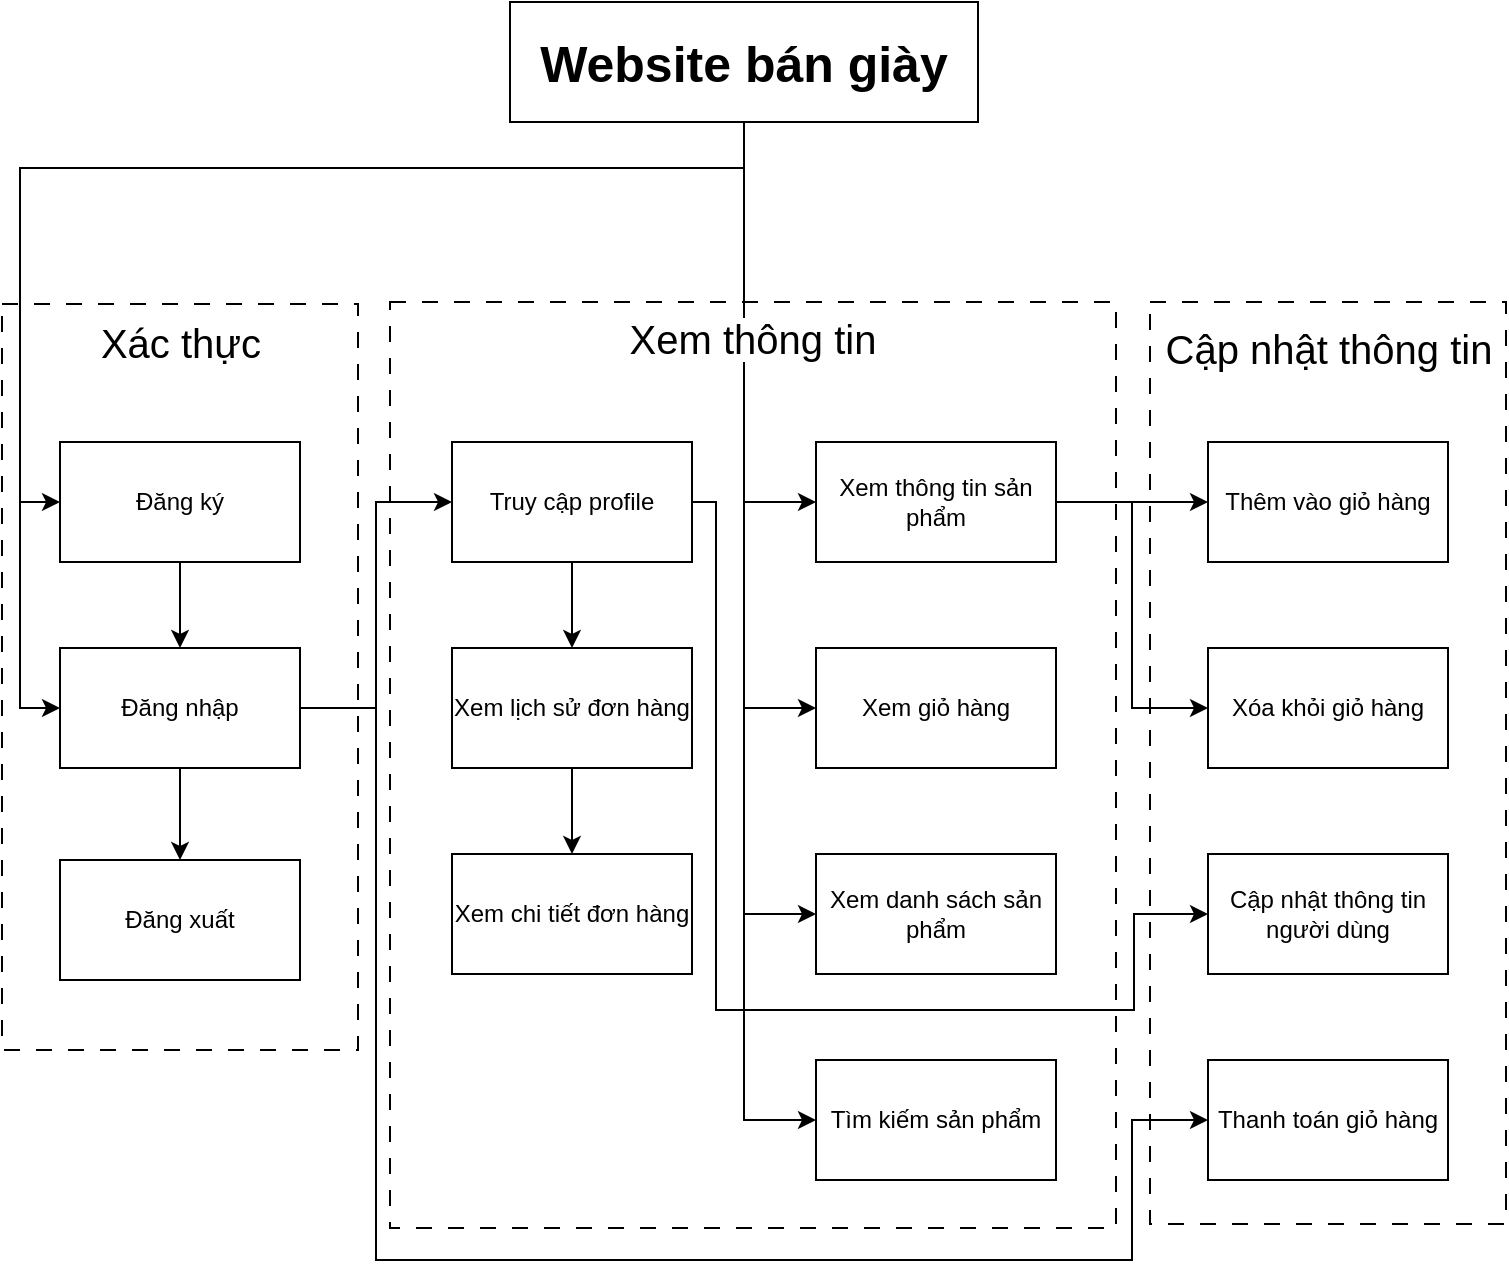 <mxfile version="25.0.3" pages="2">
  <diagram name="Page-1" id="ATqdmzWeELwhIMq4261D">
    <mxGraphModel dx="1408" dy="644" grid="0" gridSize="10" guides="1" tooltips="1" connect="1" arrows="1" fold="1" page="0" pageScale="1" pageWidth="850" pageHeight="1100" math="0" shadow="0">
      <root>
        <mxCell id="0" />
        <mxCell id="1" parent="0" />
        <mxCell id="9FZc6gnEWJcnSI5CrjKz-33" value="" style="rounded=0;whiteSpace=wrap;html=1;dashed=1;dashPattern=8 8;" parent="1" vertex="1">
          <mxGeometry x="554" y="151" width="178" height="461" as="geometry" />
        </mxCell>
        <mxCell id="9FZc6gnEWJcnSI5CrjKz-22" value="" style="rounded=0;whiteSpace=wrap;html=1;dashed=1;dashPattern=8 8;" parent="1" vertex="1">
          <mxGeometry x="174" y="151" width="363" height="463" as="geometry" />
        </mxCell>
        <mxCell id="9FZc6gnEWJcnSI5CrjKz-14" value="X" style="rounded=0;whiteSpace=wrap;html=1;dashed=1;dashPattern=8 8;" parent="1" vertex="1">
          <mxGeometry x="-20" y="152" width="178" height="373" as="geometry" />
        </mxCell>
        <mxCell id="9FZc6gnEWJcnSI5CrjKz-24" style="edgeStyle=orthogonalEdgeStyle;rounded=0;orthogonalLoop=1;jettySize=auto;html=1;entryX=0;entryY=0.5;entryDx=0;entryDy=0;" parent="1" source="9FZc6gnEWJcnSI5CrjKz-1" target="9FZc6gnEWJcnSI5CrjKz-4" edge="1">
          <mxGeometry relative="1" as="geometry">
            <mxPoint x="351" y="107" as="targetPoint" />
          </mxGeometry>
        </mxCell>
        <mxCell id="9FZc6gnEWJcnSI5CrjKz-42" style="edgeStyle=orthogonalEdgeStyle;rounded=0;orthogonalLoop=1;jettySize=auto;html=1;entryX=0;entryY=0.5;entryDx=0;entryDy=0;" parent="1" source="9FZc6gnEWJcnSI5CrjKz-1" target="9FZc6gnEWJcnSI5CrjKz-3" edge="1">
          <mxGeometry relative="1" as="geometry">
            <Array as="points">
              <mxPoint x="351" y="84" />
              <mxPoint x="-11" y="84" />
              <mxPoint x="-11" y="251" />
            </Array>
          </mxGeometry>
        </mxCell>
        <mxCell id="9FZc6gnEWJcnSI5CrjKz-43" style="edgeStyle=orthogonalEdgeStyle;rounded=0;orthogonalLoop=1;jettySize=auto;html=1;entryX=0;entryY=0.5;entryDx=0;entryDy=0;" parent="1" source="9FZc6gnEWJcnSI5CrjKz-1" target="9FZc6gnEWJcnSI5CrjKz-2" edge="1">
          <mxGeometry relative="1" as="geometry">
            <Array as="points">
              <mxPoint x="351" y="84" />
              <mxPoint x="-11" y="84" />
              <mxPoint x="-11" y="354" />
            </Array>
          </mxGeometry>
        </mxCell>
        <mxCell id="9FZc6gnEWJcnSI5CrjKz-49" style="edgeStyle=orthogonalEdgeStyle;rounded=0;orthogonalLoop=1;jettySize=auto;html=1;entryX=0;entryY=0.5;entryDx=0;entryDy=0;" parent="1" source="9FZc6gnEWJcnSI5CrjKz-1" target="9FZc6gnEWJcnSI5CrjKz-13" edge="1">
          <mxGeometry relative="1" as="geometry" />
        </mxCell>
        <mxCell id="9FZc6gnEWJcnSI5CrjKz-50" style="edgeStyle=orthogonalEdgeStyle;rounded=0;orthogonalLoop=1;jettySize=auto;html=1;entryX=0;entryY=0.5;entryDx=0;entryDy=0;" parent="1" source="9FZc6gnEWJcnSI5CrjKz-1" target="9FZc6gnEWJcnSI5CrjKz-9" edge="1">
          <mxGeometry relative="1" as="geometry" />
        </mxCell>
        <mxCell id="sKnS4gZEleVt3I0Dx-7h-2" style="edgeStyle=orthogonalEdgeStyle;rounded=0;orthogonalLoop=1;jettySize=auto;html=1;entryX=0;entryY=0.5;entryDx=0;entryDy=0;" edge="1" parent="1" source="9FZc6gnEWJcnSI5CrjKz-1" target="sKnS4gZEleVt3I0Dx-7h-1">
          <mxGeometry relative="1" as="geometry" />
        </mxCell>
        <mxCell id="9FZc6gnEWJcnSI5CrjKz-1" value="&lt;b&gt;&lt;font style=&quot;font-size: 25px;&quot;&gt;Website bán giày&lt;/font&gt;&lt;/b&gt;" style="rounded=0;whiteSpace=wrap;html=1;" parent="1" vertex="1">
          <mxGeometry x="234" y="1" width="234" height="60" as="geometry" />
        </mxCell>
        <mxCell id="9FZc6gnEWJcnSI5CrjKz-21" style="edgeStyle=orthogonalEdgeStyle;rounded=0;orthogonalLoop=1;jettySize=auto;html=1;" parent="1" source="9FZc6gnEWJcnSI5CrjKz-2" target="9FZc6gnEWJcnSI5CrjKz-12" edge="1">
          <mxGeometry relative="1" as="geometry" />
        </mxCell>
        <mxCell id="9FZc6gnEWJcnSI5CrjKz-26" style="edgeStyle=orthogonalEdgeStyle;rounded=0;orthogonalLoop=1;jettySize=auto;html=1;entryX=0;entryY=0.5;entryDx=0;entryDy=0;" parent="1" source="9FZc6gnEWJcnSI5CrjKz-2" target="9FZc6gnEWJcnSI5CrjKz-6" edge="1">
          <mxGeometry relative="1" as="geometry" />
        </mxCell>
        <mxCell id="PT_1-4cSALZz2aqM5Dkg-1" style="edgeStyle=orthogonalEdgeStyle;rounded=0;orthogonalLoop=1;jettySize=auto;html=1;entryX=0;entryY=0.5;entryDx=0;entryDy=0;" parent="1" source="9FZc6gnEWJcnSI5CrjKz-2" target="9FZc6gnEWJcnSI5CrjKz-8" edge="1">
          <mxGeometry relative="1" as="geometry">
            <Array as="points">
              <mxPoint x="167" y="354" />
              <mxPoint x="167" y="630" />
              <mxPoint x="545" y="630" />
              <mxPoint x="545" y="560" />
            </Array>
          </mxGeometry>
        </mxCell>
        <mxCell id="9FZc6gnEWJcnSI5CrjKz-2" value="Đăng nhập" style="rounded=0;whiteSpace=wrap;html=1;" parent="1" vertex="1">
          <mxGeometry x="9" y="324" width="120" height="60" as="geometry" />
        </mxCell>
        <mxCell id="9FZc6gnEWJcnSI5CrjKz-20" style="edgeStyle=orthogonalEdgeStyle;rounded=0;orthogonalLoop=1;jettySize=auto;html=1;" parent="1" source="9FZc6gnEWJcnSI5CrjKz-3" target="9FZc6gnEWJcnSI5CrjKz-2" edge="1">
          <mxGeometry relative="1" as="geometry" />
        </mxCell>
        <mxCell id="9FZc6gnEWJcnSI5CrjKz-3" value="Đăng ký" style="rounded=0;whiteSpace=wrap;html=1;" parent="1" vertex="1">
          <mxGeometry x="9" y="221" width="120" height="60" as="geometry" />
        </mxCell>
        <mxCell id="9FZc6gnEWJcnSI5CrjKz-53" style="edgeStyle=orthogonalEdgeStyle;rounded=0;orthogonalLoop=1;jettySize=auto;html=1;entryX=0;entryY=0.5;entryDx=0;entryDy=0;" parent="1" source="9FZc6gnEWJcnSI5CrjKz-4" target="9FZc6gnEWJcnSI5CrjKz-5" edge="1">
          <mxGeometry relative="1" as="geometry" />
        </mxCell>
        <mxCell id="9FZc6gnEWJcnSI5CrjKz-65" style="edgeStyle=orthogonalEdgeStyle;rounded=0;orthogonalLoop=1;jettySize=auto;html=1;entryX=0;entryY=0.5;entryDx=0;entryDy=0;" parent="1" source="9FZc6gnEWJcnSI5CrjKz-4" target="9FZc6gnEWJcnSI5CrjKz-63" edge="1">
          <mxGeometry relative="1" as="geometry" />
        </mxCell>
        <mxCell id="9FZc6gnEWJcnSI5CrjKz-4" value="Xem thông tin sản phẩm" style="rounded=0;whiteSpace=wrap;html=1;" parent="1" vertex="1">
          <mxGeometry x="387" y="221" width="120" height="60" as="geometry" />
        </mxCell>
        <mxCell id="9FZc6gnEWJcnSI5CrjKz-5" value="Thêm vào giỏ hàng" style="rounded=0;whiteSpace=wrap;html=1;" parent="1" vertex="1">
          <mxGeometry x="583" y="221" width="120" height="60" as="geometry" />
        </mxCell>
        <mxCell id="9FZc6gnEWJcnSI5CrjKz-28" style="edgeStyle=orthogonalEdgeStyle;rounded=0;orthogonalLoop=1;jettySize=auto;html=1;entryX=0.5;entryY=0;entryDx=0;entryDy=0;" parent="1" source="9FZc6gnEWJcnSI5CrjKz-6" target="9FZc6gnEWJcnSI5CrjKz-10" edge="1">
          <mxGeometry relative="1" as="geometry" />
        </mxCell>
        <mxCell id="9FZc6gnEWJcnSI5CrjKz-67" style="edgeStyle=orthogonalEdgeStyle;rounded=0;orthogonalLoop=1;jettySize=auto;html=1;entryX=0;entryY=0.5;entryDx=0;entryDy=0;" parent="1" source="9FZc6gnEWJcnSI5CrjKz-6" target="9FZc6gnEWJcnSI5CrjKz-7" edge="1">
          <mxGeometry relative="1" as="geometry">
            <Array as="points">
              <mxPoint x="337" y="251" />
              <mxPoint x="337" y="505" />
              <mxPoint x="546" y="505" />
              <mxPoint x="546" y="457" />
            </Array>
          </mxGeometry>
        </mxCell>
        <mxCell id="9FZc6gnEWJcnSI5CrjKz-6" value="Truy cập profile" style="rounded=0;whiteSpace=wrap;html=1;" parent="1" vertex="1">
          <mxGeometry x="205" y="221" width="120" height="60" as="geometry" />
        </mxCell>
        <mxCell id="9FZc6gnEWJcnSI5CrjKz-7" value="Cập nhật thông tin người dùng" style="rounded=0;whiteSpace=wrap;html=1;" parent="1" vertex="1">
          <mxGeometry x="583" y="427" width="120" height="60" as="geometry" />
        </mxCell>
        <mxCell id="9FZc6gnEWJcnSI5CrjKz-8" value="Thanh toán giỏ hàng" style="rounded=0;whiteSpace=wrap;html=1;" parent="1" vertex="1">
          <mxGeometry x="583" y="530" width="120" height="60" as="geometry" />
        </mxCell>
        <mxCell id="9FZc6gnEWJcnSI5CrjKz-9" value="Xem danh sách sản phẩm" style="rounded=0;whiteSpace=wrap;html=1;" parent="1" vertex="1">
          <mxGeometry x="387" y="427" width="120" height="60" as="geometry" />
        </mxCell>
        <mxCell id="9FZc6gnEWJcnSI5CrjKz-48" style="edgeStyle=orthogonalEdgeStyle;rounded=0;orthogonalLoop=1;jettySize=auto;html=1;" parent="1" source="9FZc6gnEWJcnSI5CrjKz-10" target="9FZc6gnEWJcnSI5CrjKz-11" edge="1">
          <mxGeometry relative="1" as="geometry" />
        </mxCell>
        <mxCell id="9FZc6gnEWJcnSI5CrjKz-10" value="Xem lịch sử đơn hàng" style="rounded=0;whiteSpace=wrap;html=1;" parent="1" vertex="1">
          <mxGeometry x="205" y="324" width="120" height="60" as="geometry" />
        </mxCell>
        <mxCell id="9FZc6gnEWJcnSI5CrjKz-11" value="Xem chi tiết đơn hàng" style="rounded=0;whiteSpace=wrap;html=1;" parent="1" vertex="1">
          <mxGeometry x="205" y="427" width="120" height="60" as="geometry" />
        </mxCell>
        <mxCell id="9FZc6gnEWJcnSI5CrjKz-12" value="Đăng xuất" style="rounded=0;whiteSpace=wrap;html=1;" parent="1" vertex="1">
          <mxGeometry x="9" y="430" width="120" height="60" as="geometry" />
        </mxCell>
        <mxCell id="9FZc6gnEWJcnSI5CrjKz-13" value="Xem giỏ hàng" style="rounded=0;whiteSpace=wrap;html=1;" parent="1" vertex="1">
          <mxGeometry x="387" y="324" width="120" height="60" as="geometry" />
        </mxCell>
        <mxCell id="9FZc6gnEWJcnSI5CrjKz-39" value="&lt;font style=&quot;font-size: 20px;&quot;&gt;Xác thực&lt;/font&gt;" style="text;html=1;align=center;verticalAlign=middle;resizable=0;points=[];autosize=1;strokeColor=none;fillColor=none;" parent="1" vertex="1">
          <mxGeometry x="20" y="153" width="98" height="36" as="geometry" />
        </mxCell>
        <mxCell id="9FZc6gnEWJcnSI5CrjKz-45" value="&lt;span style=&quot;color: rgb(0, 0, 0); font-family: Helvetica; font-size: 20px; font-style: normal; font-variant-ligatures: normal; font-variant-caps: normal; font-weight: 400; letter-spacing: normal; orphans: 2; text-indent: 0px; text-transform: none; widows: 2; word-spacing: 0px; -webkit-text-stroke-width: 0px; white-space: normal; background-color: rgb(255, 255, 255); text-decoration-thickness: initial; text-decoration-style: initial; text-decoration-color: initial; float: none; display: inline !important;&quot;&gt;Xem thông tin&lt;/span&gt;" style="text;whiteSpace=wrap;html=1;align=center;" parent="1" vertex="1">
          <mxGeometry x="280.0" y="151.0" width="151" height="46" as="geometry" />
        </mxCell>
        <mxCell id="9FZc6gnEWJcnSI5CrjKz-47" value="&lt;span style=&quot;color: rgb(0, 0, 0); font-family: Helvetica; font-size: 20px; font-style: normal; font-variant-ligatures: normal; font-variant-caps: normal; font-weight: 400; letter-spacing: normal; orphans: 2; text-indent: 0px; text-transform: none; widows: 2; word-spacing: 0px; -webkit-text-stroke-width: 0px; white-space: normal; background-color: rgb(255, 255, 255); text-decoration-thickness: initial; text-decoration-style: initial; text-decoration-color: initial; float: none; display: inline !important;&quot;&gt;Cập nhật thông tin&lt;/span&gt;" style="text;whiteSpace=wrap;html=1;align=center;" parent="1" vertex="1">
          <mxGeometry x="557.75" y="155.5" width="170.5" height="31" as="geometry" />
        </mxCell>
        <mxCell id="9FZc6gnEWJcnSI5CrjKz-63" value="Xóa khỏi giỏ hàng" style="rounded=0;whiteSpace=wrap;html=1;" parent="1" vertex="1">
          <mxGeometry x="583" y="324" width="120" height="60" as="geometry" />
        </mxCell>
        <mxCell id="sKnS4gZEleVt3I0Dx-7h-1" value="Tìm kiếm sản phẩm" style="rounded=0;whiteSpace=wrap;html=1;" vertex="1" parent="1">
          <mxGeometry x="387" y="530" width="120" height="60" as="geometry" />
        </mxCell>
      </root>
    </mxGraphModel>
  </diagram>
  <diagram id="KyGGaloVcgELRzTFAa9P" name="Page-2">
    <mxGraphModel dx="1440" dy="1320" grid="0" gridSize="10" guides="1" tooltips="1" connect="1" arrows="1" fold="1" page="0" pageScale="1" pageWidth="850" pageHeight="1100" math="0" shadow="0">
      <root>
        <mxCell id="0" />
        <mxCell id="1" parent="0" />
        <mxCell id="0Zvs_Lk2udPu0T62Xt-R-1" value="Cart" style="swimlane;fontStyle=1;align=center;verticalAlign=top;childLayout=stackLayout;horizontal=1;startSize=26;horizontalStack=0;resizeParent=1;resizeParentMax=0;resizeLast=0;collapsible=1;marginBottom=0;whiteSpace=wrap;html=1;" parent="1" vertex="1">
          <mxGeometry x="38" y="80" width="160" height="138" as="geometry" />
        </mxCell>
        <mxCell id="bK_1l1PxaluIrormKfGc-28" value="+ cart_id" style="text;strokeColor=none;fillColor=none;align=left;verticalAlign=top;spacingLeft=4;spacingRight=4;overflow=hidden;rotatable=0;points=[[0,0.5],[1,0.5]];portConstraint=eastwest;whiteSpace=wrap;html=1;" parent="0Zvs_Lk2udPu0T62Xt-R-1" vertex="1">
          <mxGeometry y="26" width="160" height="26" as="geometry" />
        </mxCell>
        <mxCell id="bK_1l1PxaluIrormKfGc-29" value="+ created_at" style="text;strokeColor=none;fillColor=none;align=left;verticalAlign=top;spacingLeft=4;spacingRight=4;overflow=hidden;rotatable=0;points=[[0,0.5],[1,0.5]];portConstraint=eastwest;whiteSpace=wrap;html=1;" parent="0Zvs_Lk2udPu0T62Xt-R-1" vertex="1">
          <mxGeometry y="52" width="160" height="26" as="geometry" />
        </mxCell>
        <mxCell id="0Zvs_Lk2udPu0T62Xt-R-2" value="+ updated_at" style="text;strokeColor=none;fillColor=none;align=left;verticalAlign=top;spacingLeft=4;spacingRight=4;overflow=hidden;rotatable=0;points=[[0,0.5],[1,0.5]];portConstraint=eastwest;whiteSpace=wrap;html=1;" parent="0Zvs_Lk2udPu0T62Xt-R-1" vertex="1">
          <mxGeometry y="78" width="160" height="26" as="geometry" />
        </mxCell>
        <mxCell id="0Zvs_Lk2udPu0T62Xt-R-3" value="" style="line;strokeWidth=1;fillColor=none;align=left;verticalAlign=middle;spacingTop=-1;spacingLeft=3;spacingRight=3;rotatable=0;labelPosition=right;points=[];portConstraint=eastwest;strokeColor=inherit;" parent="0Zvs_Lk2udPu0T62Xt-R-1" vertex="1">
          <mxGeometry y="104" width="160" height="8" as="geometry" />
        </mxCell>
        <mxCell id="0Zvs_Lk2udPu0T62Xt-R-4" value="+ __str__()" style="text;strokeColor=none;fillColor=none;align=left;verticalAlign=top;spacingLeft=4;spacingRight=4;overflow=hidden;rotatable=0;points=[[0,0.5],[1,0.5]];portConstraint=eastwest;whiteSpace=wrap;html=1;" parent="0Zvs_Lk2udPu0T62Xt-R-1" vertex="1">
          <mxGeometry y="112" width="160" height="26" as="geometry" />
        </mxCell>
        <mxCell id="0Zvs_Lk2udPu0T62Xt-R-5" value="Order" style="swimlane;fontStyle=1;align=center;verticalAlign=top;childLayout=stackLayout;horizontal=1;startSize=26;horizontalStack=0;resizeParent=1;resizeParentMax=0;resizeLast=0;collapsible=1;marginBottom=0;whiteSpace=wrap;html=1;" parent="1" vertex="1">
          <mxGeometry x="509" y="80" width="160" height="216" as="geometry" />
        </mxCell>
        <mxCell id="0Zvs_Lk2udPu0T62Xt-R-6" value="+ status_choices" style="text;strokeColor=none;fillColor=none;align=left;verticalAlign=top;spacingLeft=4;spacingRight=4;overflow=hidden;rotatable=0;points=[[0,0.5],[1,0.5]];portConstraint=eastwest;whiteSpace=wrap;html=1;" parent="0Zvs_Lk2udPu0T62Xt-R-5" vertex="1">
          <mxGeometry y="26" width="160" height="26" as="geometry" />
        </mxCell>
        <mxCell id="0Zvs_Lk2udPu0T62Xt-R-143" value="+ user" style="text;strokeColor=none;fillColor=none;align=left;verticalAlign=top;spacingLeft=4;spacingRight=4;overflow=hidden;rotatable=0;points=[[0,0.5],[1,0.5]];portConstraint=eastwest;whiteSpace=wrap;html=1;" parent="0Zvs_Lk2udPu0T62Xt-R-5" vertex="1">
          <mxGeometry y="52" width="160" height="26" as="geometry" />
        </mxCell>
        <mxCell id="0Zvs_Lk2udPu0T62Xt-R-142" value="+ items" style="text;strokeColor=none;fillColor=none;align=left;verticalAlign=top;spacingLeft=4;spacingRight=4;overflow=hidden;rotatable=0;points=[[0,0.5],[1,0.5]];portConstraint=eastwest;whiteSpace=wrap;html=1;" parent="0Zvs_Lk2udPu0T62Xt-R-5" vertex="1">
          <mxGeometry y="78" width="160" height="26" as="geometry" />
        </mxCell>
        <mxCell id="0Zvs_Lk2udPu0T62Xt-R-141" value="+ counpon" style="text;strokeColor=none;fillColor=none;align=left;verticalAlign=top;spacingLeft=4;spacingRight=4;overflow=hidden;rotatable=0;points=[[0,0.5],[1,0.5]];portConstraint=eastwest;whiteSpace=wrap;html=1;" parent="0Zvs_Lk2udPu0T62Xt-R-5" vertex="1">
          <mxGeometry y="104" width="160" height="26" as="geometry" />
        </mxCell>
        <mxCell id="0Zvs_Lk2udPu0T62Xt-R-140" value="+ ordered_date" style="text;strokeColor=none;fillColor=none;align=left;verticalAlign=top;spacingLeft=4;spacingRight=4;overflow=hidden;rotatable=0;points=[[0,0.5],[1,0.5]];portConstraint=eastwest;whiteSpace=wrap;html=1;" parent="0Zvs_Lk2udPu0T62Xt-R-5" vertex="1">
          <mxGeometry y="130" width="160" height="26" as="geometry" />
        </mxCell>
        <mxCell id="0Zvs_Lk2udPu0T62Xt-R-7" value="" style="line;strokeWidth=1;fillColor=none;align=left;verticalAlign=middle;spacingTop=-1;spacingLeft=3;spacingRight=3;rotatable=0;labelPosition=right;points=[];portConstraint=eastwest;strokeColor=inherit;" parent="0Zvs_Lk2udPu0T62Xt-R-5" vertex="1">
          <mxGeometry y="156" width="160" height="8" as="geometry" />
        </mxCell>
        <mxCell id="0Zvs_Lk2udPu0T62Xt-R-8" value="+ get_total()" style="text;strokeColor=none;fillColor=none;align=left;verticalAlign=top;spacingLeft=4;spacingRight=4;overflow=hidden;rotatable=0;points=[[0,0.5],[1,0.5]];portConstraint=eastwest;whiteSpace=wrap;html=1;" parent="0Zvs_Lk2udPu0T62Xt-R-5" vertex="1">
          <mxGeometry y="164" width="160" height="26" as="geometry" />
        </mxCell>
        <mxCell id="0Zvs_Lk2udPu0T62Xt-R-145" value="+ mark_as_completed()" style="text;strokeColor=none;fillColor=none;align=left;verticalAlign=top;spacingLeft=4;spacingRight=4;overflow=hidden;rotatable=0;points=[[0,0.5],[1,0.5]];portConstraint=eastwest;whiteSpace=wrap;html=1;" parent="0Zvs_Lk2udPu0T62Xt-R-5" vertex="1">
          <mxGeometry y="190" width="160" height="26" as="geometry" />
        </mxCell>
        <mxCell id="0Zvs_Lk2udPu0T62Xt-R-13" value="Users" style="swimlane;fontStyle=1;align=center;verticalAlign=top;childLayout=stackLayout;horizontal=1;startSize=26;horizontalStack=0;resizeParent=1;resizeParentMax=0;resizeLast=0;collapsible=1;marginBottom=0;whiteSpace=wrap;html=1;" parent="1" vertex="1">
          <mxGeometry x="509" y="406" width="160" height="409" as="geometry" />
        </mxCell>
        <mxCell id="0Zvs_Lk2udPu0T62Xt-R-17" value="+ first_name" style="text;strokeColor=none;fillColor=none;align=left;verticalAlign=top;spacingLeft=4;spacingRight=4;overflow=hidden;rotatable=0;points=[[0,0.5],[1,0.5]];portConstraint=eastwest;whiteSpace=wrap;html=1;" parent="0Zvs_Lk2udPu0T62Xt-R-13" vertex="1">
          <mxGeometry y="26" width="160" height="26" as="geometry" />
        </mxCell>
        <mxCell id="0Zvs_Lk2udPu0T62Xt-R-18" value="+ last_name" style="text;strokeColor=none;fillColor=none;align=left;verticalAlign=top;spacingLeft=4;spacingRight=4;overflow=hidden;rotatable=0;points=[[0,0.5],[1,0.5]];portConstraint=eastwest;whiteSpace=wrap;html=1;" parent="0Zvs_Lk2udPu0T62Xt-R-13" vertex="1">
          <mxGeometry y="52" width="160" height="26" as="geometry" />
        </mxCell>
        <mxCell id="0Zvs_Lk2udPu0T62Xt-R-19" value="+ username" style="text;strokeColor=none;fillColor=none;align=left;verticalAlign=top;spacingLeft=4;spacingRight=4;overflow=hidden;rotatable=0;points=[[0,0.5],[1,0.5]];portConstraint=eastwest;whiteSpace=wrap;html=1;" parent="0Zvs_Lk2udPu0T62Xt-R-13" vertex="1">
          <mxGeometry y="78" width="160" height="26" as="geometry" />
        </mxCell>
        <mxCell id="0Zvs_Lk2udPu0T62Xt-R-14" value="+ email&lt;div&gt;&lt;br&gt;&lt;/div&gt;" style="text;strokeColor=none;fillColor=none;align=left;verticalAlign=top;spacingLeft=4;spacingRight=4;overflow=hidden;rotatable=0;points=[[0,0.5],[1,0.5]];portConstraint=eastwest;whiteSpace=wrap;html=1;" parent="0Zvs_Lk2udPu0T62Xt-R-13" vertex="1">
          <mxGeometry y="104" width="160" height="26" as="geometry" />
        </mxCell>
        <mxCell id="0Zvs_Lk2udPu0T62Xt-R-23" value="+ role" style="text;strokeColor=none;fillColor=none;align=left;verticalAlign=top;spacingLeft=4;spacingRight=4;overflow=hidden;rotatable=0;points=[[0,0.5],[1,0.5]];portConstraint=eastwest;whiteSpace=wrap;html=1;" parent="0Zvs_Lk2udPu0T62Xt-R-13" vertex="1">
          <mxGeometry y="130" width="160" height="26" as="geometry" />
        </mxCell>
        <mxCell id="0Zvs_Lk2udPu0T62Xt-R-22" value="+ date_joined" style="text;strokeColor=none;fillColor=none;align=left;verticalAlign=top;spacingLeft=4;spacingRight=4;overflow=hidden;rotatable=0;points=[[0,0.5],[1,0.5]];portConstraint=eastwest;whiteSpace=wrap;html=1;" parent="0Zvs_Lk2udPu0T62Xt-R-13" vertex="1">
          <mxGeometry y="156" width="160" height="26" as="geometry" />
        </mxCell>
        <mxCell id="0Zvs_Lk2udPu0T62Xt-R-26" value="+ is_admin" style="text;strokeColor=none;fillColor=none;align=left;verticalAlign=top;spacingLeft=4;spacingRight=4;overflow=hidden;rotatable=0;points=[[0,0.5],[1,0.5]];portConstraint=eastwest;whiteSpace=wrap;html=1;" parent="0Zvs_Lk2udPu0T62Xt-R-13" vertex="1">
          <mxGeometry y="182" width="160" height="26" as="geometry" />
        </mxCell>
        <mxCell id="0Zvs_Lk2udPu0T62Xt-R-25" value="+ is_staff" style="text;strokeColor=none;fillColor=none;align=left;verticalAlign=top;spacingLeft=4;spacingRight=4;overflow=hidden;rotatable=0;points=[[0,0.5],[1,0.5]];portConstraint=eastwest;whiteSpace=wrap;html=1;" parent="0Zvs_Lk2udPu0T62Xt-R-13" vertex="1">
          <mxGeometry y="208" width="160" height="26" as="geometry" />
        </mxCell>
        <mxCell id="0Zvs_Lk2udPu0T62Xt-R-24" value="+ is_active" style="text;strokeColor=none;fillColor=none;align=left;verticalAlign=top;spacingLeft=4;spacingRight=4;overflow=hidden;rotatable=0;points=[[0,0.5],[1,0.5]];portConstraint=eastwest;whiteSpace=wrap;html=1;" parent="0Zvs_Lk2udPu0T62Xt-R-13" vertex="1">
          <mxGeometry y="234" width="160" height="26" as="geometry" />
        </mxCell>
        <mxCell id="0Zvs_Lk2udPu0T62Xt-R-27" value="+ is_superadmin" style="text;strokeColor=none;fillColor=none;align=left;verticalAlign=top;spacingLeft=4;spacingRight=4;overflow=hidden;rotatable=0;points=[[0,0.5],[1,0.5]];portConstraint=eastwest;whiteSpace=wrap;html=1;" parent="0Zvs_Lk2udPu0T62Xt-R-13" vertex="1">
          <mxGeometry y="260" width="160" height="26" as="geometry" />
        </mxCell>
        <mxCell id="0Zvs_Lk2udPu0T62Xt-R-15" value="" style="line;strokeWidth=1;fillColor=none;align=left;verticalAlign=middle;spacingTop=-1;spacingLeft=3;spacingRight=3;rotatable=0;labelPosition=right;points=[];portConstraint=eastwest;strokeColor=inherit;" parent="0Zvs_Lk2udPu0T62Xt-R-13" vertex="1">
          <mxGeometry y="286" width="160" height="8" as="geometry" />
        </mxCell>
        <mxCell id="0Zvs_Lk2udPu0T62Xt-R-16" value="+ __str__()" style="text;strokeColor=none;fillColor=none;align=left;verticalAlign=top;spacingLeft=4;spacingRight=4;overflow=hidden;rotatable=0;points=[[0,0.5],[1,0.5]];portConstraint=eastwest;whiteSpace=wrap;html=1;" parent="0Zvs_Lk2udPu0T62Xt-R-13" vertex="1">
          <mxGeometry y="294" width="160" height="26" as="geometry" />
        </mxCell>
        <mxCell id="0Zvs_Lk2udPu0T62Xt-R-30" value="+&amp;nbsp;has_perm()" style="text;strokeColor=none;fillColor=none;align=left;verticalAlign=top;spacingLeft=4;spacingRight=4;overflow=hidden;rotatable=0;points=[[0,0.5],[1,0.5]];portConstraint=eastwest;whiteSpace=wrap;html=1;" parent="0Zvs_Lk2udPu0T62Xt-R-13" vertex="1">
          <mxGeometry y="320" width="160" height="26" as="geometry" />
        </mxCell>
        <mxCell id="0Zvs_Lk2udPu0T62Xt-R-29" value="+&amp;nbsp;has_module_perms(perm, obj=None)" style="text;strokeColor=none;fillColor=none;align=left;verticalAlign=top;spacingLeft=4;spacingRight=4;overflow=hidden;rotatable=0;points=[[0,0.5],[1,0.5]];portConstraint=eastwest;whiteSpace=wrap;html=1;" parent="0Zvs_Lk2udPu0T62Xt-R-13" vertex="1">
          <mxGeometry y="346" width="160" height="37" as="geometry" />
        </mxCell>
        <mxCell id="0Zvs_Lk2udPu0T62Xt-R-28" value="+&amp;nbsp;get_orders()" style="text;strokeColor=none;fillColor=none;align=left;verticalAlign=top;spacingLeft=4;spacingRight=4;overflow=hidden;rotatable=0;points=[[0,0.5],[1,0.5]];portConstraint=eastwest;whiteSpace=wrap;html=1;" parent="0Zvs_Lk2udPu0T62Xt-R-13" vertex="1">
          <mxGeometry y="383" width="160" height="26" as="geometry" />
        </mxCell>
        <mxCell id="0Zvs_Lk2udPu0T62Xt-R-31" value="UserProfile" style="swimlane;fontStyle=1;align=center;verticalAlign=top;childLayout=stackLayout;horizontal=1;startSize=26;horizontalStack=0;resizeParent=1;resizeParentMax=0;resizeLast=0;collapsible=1;marginBottom=0;whiteSpace=wrap;html=1;" parent="1" vertex="1">
          <mxGeometry x="757" y="406" width="160" height="175" as="geometry" />
        </mxCell>
        <mxCell id="0Zvs_Lk2udPu0T62Xt-R-32" value="+ user" style="text;strokeColor=none;fillColor=none;align=left;verticalAlign=top;spacingLeft=4;spacingRight=4;overflow=hidden;rotatable=0;points=[[0,0.5],[1,0.5]];portConstraint=eastwest;whiteSpace=wrap;html=1;" parent="0Zvs_Lk2udPu0T62Xt-R-31" vertex="1">
          <mxGeometry y="26" width="160" height="26" as="geometry" />
        </mxCell>
        <mxCell id="0Zvs_Lk2udPu0T62Xt-R-33" value="+&amp;nbsp;address_line_1" style="text;strokeColor=none;fillColor=none;align=left;verticalAlign=top;spacingLeft=4;spacingRight=4;overflow=hidden;rotatable=0;points=[[0,0.5],[1,0.5]];portConstraint=eastwest;whiteSpace=wrap;html=1;" parent="0Zvs_Lk2udPu0T62Xt-R-31" vertex="1">
          <mxGeometry y="52" width="160" height="26" as="geometry" />
        </mxCell>
        <mxCell id="0Zvs_Lk2udPu0T62Xt-R-34" value="+ address_line_2" style="text;strokeColor=none;fillColor=none;align=left;verticalAlign=top;spacingLeft=4;spacingRight=4;overflow=hidden;rotatable=0;points=[[0,0.5],[1,0.5]];portConstraint=eastwest;whiteSpace=wrap;html=1;" parent="0Zvs_Lk2udPu0T62Xt-R-31" vertex="1">
          <mxGeometry y="78" width="160" height="26" as="geometry" />
        </mxCell>
        <mxCell id="0Zvs_Lk2udPu0T62Xt-R-42" value="" style="line;strokeWidth=1;fillColor=none;align=left;verticalAlign=middle;spacingTop=-1;spacingLeft=3;spacingRight=3;rotatable=0;labelPosition=right;points=[];portConstraint=eastwest;strokeColor=inherit;" parent="0Zvs_Lk2udPu0T62Xt-R-31" vertex="1">
          <mxGeometry y="104" width="160" height="8" as="geometry" />
        </mxCell>
        <mxCell id="0Zvs_Lk2udPu0T62Xt-R-43" value="+ __str__()" style="text;strokeColor=none;fillColor=none;align=left;verticalAlign=top;spacingLeft=4;spacingRight=4;overflow=hidden;rotatable=0;points=[[0,0.5],[1,0.5]];portConstraint=eastwest;whiteSpace=wrap;html=1;" parent="0Zvs_Lk2udPu0T62Xt-R-31" vertex="1">
          <mxGeometry y="112" width="160" height="26" as="geometry" />
        </mxCell>
        <mxCell id="0Zvs_Lk2udPu0T62Xt-R-45" value="+ full_address()" style="text;strokeColor=none;fillColor=none;align=left;verticalAlign=top;spacingLeft=4;spacingRight=4;overflow=hidden;rotatable=0;points=[[0,0.5],[1,0.5]];portConstraint=eastwest;whiteSpace=wrap;html=1;" parent="0Zvs_Lk2udPu0T62Xt-R-31" vertex="1">
          <mxGeometry y="138" width="160" height="37" as="geometry" />
        </mxCell>
        <mxCell id="0Zvs_Lk2udPu0T62Xt-R-50" value="" style="endArrow=none;html=1;rounded=0;entryX=1;entryY=0.5;entryDx=0;entryDy=0;exitX=0;exitY=0.5;exitDx=0;exitDy=0;" parent="1" source="0Zvs_Lk2udPu0T62Xt-R-33" target="0Zvs_Lk2udPu0T62Xt-R-18" edge="1">
          <mxGeometry width="50" height="50" relative="1" as="geometry">
            <mxPoint x="446" y="655" as="sourcePoint" />
            <mxPoint x="496" y="605" as="targetPoint" />
          </mxGeometry>
        </mxCell>
        <mxCell id="0Zvs_Lk2udPu0T62Xt-R-51" value="1" style="text;html=1;align=center;verticalAlign=middle;resizable=0;points=[];autosize=1;strokeColor=none;fillColor=none;" parent="1" vertex="1">
          <mxGeometry x="663" y="446" width="25" height="26" as="geometry" />
        </mxCell>
        <mxCell id="0Zvs_Lk2udPu0T62Xt-R-52" value="1" style="text;html=1;align=center;verticalAlign=middle;resizable=0;points=[];autosize=1;strokeColor=none;fillColor=none;" parent="1" vertex="1">
          <mxGeometry x="732" y="446" width="25" height="26" as="geometry" />
        </mxCell>
        <mxCell id="0Zvs_Lk2udPu0T62Xt-R-69" value="MyUserManager" style="swimlane;fontStyle=1;align=center;verticalAlign=top;childLayout=stackLayout;horizontal=1;startSize=26;horizontalStack=0;resizeParent=1;resizeParentMax=0;resizeLast=0;collapsible=1;marginBottom=0;whiteSpace=wrap;html=1;" parent="1" vertex="1">
          <mxGeometry x="757" y="657" width="160" height="158" as="geometry" />
        </mxCell>
        <mxCell id="0Zvs_Lk2udPu0T62Xt-R-71" value="" style="line;strokeWidth=1;fillColor=none;align=left;verticalAlign=middle;spacingTop=-1;spacingLeft=3;spacingRight=3;rotatable=0;labelPosition=right;points=[];portConstraint=eastwest;strokeColor=inherit;" parent="0Zvs_Lk2udPu0T62Xt-R-69" vertex="1">
          <mxGeometry y="26" width="160" height="8" as="geometry" />
        </mxCell>
        <mxCell id="0Zvs_Lk2udPu0T62Xt-R-73" value="+ create_superuser(first_name, last_name, username, email, password)" style="text;strokeColor=none;fillColor=none;align=left;verticalAlign=top;spacingLeft=4;spacingRight=4;overflow=hidden;rotatable=0;points=[[0,0.5],[1,0.5]];portConstraint=eastwest;whiteSpace=wrap;html=1;" parent="0Zvs_Lk2udPu0T62Xt-R-69" vertex="1">
          <mxGeometry y="34" width="160" height="68" as="geometry" />
        </mxCell>
        <mxCell id="0Zvs_Lk2udPu0T62Xt-R-72" value="+ create_user(first_name, last_name, username, email, password)" style="text;strokeColor=none;fillColor=none;align=left;verticalAlign=top;spacingLeft=4;spacingRight=4;overflow=hidden;rotatable=0;points=[[0,0.5],[1,0.5]];portConstraint=eastwest;whiteSpace=wrap;html=1;" parent="0Zvs_Lk2udPu0T62Xt-R-69" vertex="1">
          <mxGeometry y="102" width="160" height="56" as="geometry" />
        </mxCell>
        <mxCell id="0Zvs_Lk2udPu0T62Xt-R-74" value="category" style="swimlane;fontStyle=1;align=center;verticalAlign=top;childLayout=stackLayout;horizontal=1;startSize=26;horizontalStack=0;resizeParent=1;resizeParentMax=0;resizeLast=0;collapsible=1;marginBottom=0;whiteSpace=wrap;html=1;" parent="1" vertex="1">
          <mxGeometry x="38" y="406" width="160" height="164" as="geometry" />
        </mxCell>
        <mxCell id="0Zvs_Lk2udPu0T62Xt-R-84" value="+ name" style="text;strokeColor=none;fillColor=none;align=left;verticalAlign=top;spacingLeft=4;spacingRight=4;overflow=hidden;rotatable=0;points=[[0,0.5],[1,0.5]];portConstraint=eastwest;whiteSpace=wrap;html=1;" parent="0Zvs_Lk2udPu0T62Xt-R-74" vertex="1">
          <mxGeometry y="26" width="160" height="26" as="geometry" />
        </mxCell>
        <mxCell id="0Zvs_Lk2udPu0T62Xt-R-83" value="+ description" style="text;strokeColor=none;fillColor=none;align=left;verticalAlign=top;spacingLeft=4;spacingRight=4;overflow=hidden;rotatable=0;points=[[0,0.5],[1,0.5]];portConstraint=eastwest;whiteSpace=wrap;html=1;" parent="0Zvs_Lk2udPu0T62Xt-R-74" vertex="1">
          <mxGeometry y="52" width="160" height="26" as="geometry" />
        </mxCell>
        <mxCell id="0Zvs_Lk2udPu0T62Xt-R-82" value="+ slug" style="text;strokeColor=none;fillColor=none;align=left;verticalAlign=top;spacingLeft=4;spacingRight=4;overflow=hidden;rotatable=0;points=[[0,0.5],[1,0.5]];portConstraint=eastwest;whiteSpace=wrap;html=1;" parent="0Zvs_Lk2udPu0T62Xt-R-74" vertex="1">
          <mxGeometry y="78" width="160" height="26" as="geometry" />
        </mxCell>
        <mxCell id="0Zvs_Lk2udPu0T62Xt-R-76" value="" style="line;strokeWidth=1;fillColor=none;align=left;verticalAlign=middle;spacingTop=-1;spacingLeft=3;spacingRight=3;rotatable=0;labelPosition=right;points=[];portConstraint=eastwest;strokeColor=inherit;" parent="0Zvs_Lk2udPu0T62Xt-R-74" vertex="1">
          <mxGeometry y="104" width="160" height="8" as="geometry" />
        </mxCell>
        <mxCell id="0Zvs_Lk2udPu0T62Xt-R-77" value="+ __str__()" style="text;strokeColor=none;fillColor=none;align=left;verticalAlign=top;spacingLeft=4;spacingRight=4;overflow=hidden;rotatable=0;points=[[0,0.5],[1,0.5]];portConstraint=eastwest;whiteSpace=wrap;html=1;" parent="0Zvs_Lk2udPu0T62Xt-R-74" vertex="1">
          <mxGeometry y="112" width="160" height="26" as="geometry" />
        </mxCell>
        <mxCell id="0Zvs_Lk2udPu0T62Xt-R-85" value="+ save(*args, **kwargs)" style="text;strokeColor=none;fillColor=none;align=left;verticalAlign=top;spacingLeft=4;spacingRight=4;overflow=hidden;rotatable=0;points=[[0,0.5],[1,0.5]];portConstraint=eastwest;whiteSpace=wrap;html=1;" parent="0Zvs_Lk2udPu0T62Xt-R-74" vertex="1">
          <mxGeometry y="138" width="160" height="26" as="geometry" />
        </mxCell>
        <mxCell id="0Zvs_Lk2udPu0T62Xt-R-78" value="variants" style="swimlane;fontStyle=1;align=center;verticalAlign=top;childLayout=stackLayout;horizontal=1;startSize=26;horizontalStack=0;resizeParent=1;resizeParentMax=0;resizeLast=0;collapsible=1;marginBottom=0;whiteSpace=wrap;html=1;" parent="1" vertex="1">
          <mxGeometry x="38" y="599" width="160" height="231" as="geometry" />
        </mxCell>
        <mxCell id="0Zvs_Lk2udPu0T62Xt-R-79" value="+ PRODUCT_TYPE_CHOICES" style="text;strokeColor=none;fillColor=none;align=left;verticalAlign=top;spacingLeft=4;spacingRight=4;overflow=hidden;rotatable=0;points=[[0,0.5],[1,0.5]];portConstraint=eastwest;whiteSpace=wrap;html=1;" parent="0Zvs_Lk2udPu0T62Xt-R-78" vertex="1">
          <mxGeometry y="26" width="160" height="41" as="geometry" />
        </mxCell>
        <mxCell id="0Zvs_Lk2udPu0T62Xt-R-102" value="+ MATERIAL_CHOICES" style="text;strokeColor=none;fillColor=none;align=left;verticalAlign=top;spacingLeft=4;spacingRight=4;overflow=hidden;rotatable=0;points=[[0,0.5],[1,0.5]];portConstraint=eastwest;whiteSpace=wrap;html=1;" parent="0Zvs_Lk2udPu0T62Xt-R-78" vertex="1">
          <mxGeometry y="67" width="160" height="26" as="geometry" />
        </mxCell>
        <mxCell id="0Zvs_Lk2udPu0T62Xt-R-101" value="+ product" style="text;strokeColor=none;fillColor=none;align=left;verticalAlign=top;spacingLeft=4;spacingRight=4;overflow=hidden;rotatable=0;points=[[0,0.5],[1,0.5]];portConstraint=eastwest;whiteSpace=wrap;html=1;" parent="0Zvs_Lk2udPu0T62Xt-R-78" vertex="1">
          <mxGeometry y="93" width="160" height="26" as="geometry" />
        </mxCell>
        <mxCell id="0Zvs_Lk2udPu0T62Xt-R-100" value="+ type" style="text;strokeColor=none;fillColor=none;align=left;verticalAlign=top;spacingLeft=4;spacingRight=4;overflow=hidden;rotatable=0;points=[[0,0.5],[1,0.5]];portConstraint=eastwest;whiteSpace=wrap;html=1;" parent="0Zvs_Lk2udPu0T62Xt-R-78" vertex="1">
          <mxGeometry y="119" width="160" height="26" as="geometry" />
        </mxCell>
        <mxCell id="0Zvs_Lk2udPu0T62Xt-R-99" value="+ color" style="text;strokeColor=none;fillColor=none;align=left;verticalAlign=top;spacingLeft=4;spacingRight=4;overflow=hidden;rotatable=0;points=[[0,0.5],[1,0.5]];portConstraint=eastwest;whiteSpace=wrap;html=1;" parent="0Zvs_Lk2udPu0T62Xt-R-78" vertex="1">
          <mxGeometry y="145" width="160" height="26" as="geometry" />
        </mxCell>
        <mxCell id="0Zvs_Lk2udPu0T62Xt-R-103" value="+ material" style="text;strokeColor=none;fillColor=none;align=left;verticalAlign=top;spacingLeft=4;spacingRight=4;overflow=hidden;rotatable=0;points=[[0,0.5],[1,0.5]];portConstraint=eastwest;whiteSpace=wrap;html=1;" parent="0Zvs_Lk2udPu0T62Xt-R-78" vertex="1">
          <mxGeometry y="171" width="160" height="26" as="geometry" />
        </mxCell>
        <mxCell id="0Zvs_Lk2udPu0T62Xt-R-80" value="" style="line;strokeWidth=1;fillColor=none;align=left;verticalAlign=middle;spacingTop=-1;spacingLeft=3;spacingRight=3;rotatable=0;labelPosition=right;points=[];portConstraint=eastwest;strokeColor=inherit;" parent="0Zvs_Lk2udPu0T62Xt-R-78" vertex="1">
          <mxGeometry y="197" width="160" height="8" as="geometry" />
        </mxCell>
        <mxCell id="0Zvs_Lk2udPu0T62Xt-R-81" value="+ __str__()" style="text;strokeColor=none;fillColor=none;align=left;verticalAlign=top;spacingLeft=4;spacingRight=4;overflow=hidden;rotatable=0;points=[[0,0.5],[1,0.5]];portConstraint=eastwest;whiteSpace=wrap;html=1;" parent="0Zvs_Lk2udPu0T62Xt-R-78" vertex="1">
          <mxGeometry y="205" width="160" height="26" as="geometry" />
        </mxCell>
        <mxCell id="0Zvs_Lk2udPu0T62Xt-R-9" value="products" style="swimlane;fontStyle=1;align=center;verticalAlign=top;childLayout=stackLayout;horizontal=1;startSize=26;horizontalStack=0;resizeParent=1;resizeParentMax=0;resizeLast=0;collapsible=1;marginBottom=0;whiteSpace=wrap;html=1;" parent="1" vertex="1">
          <mxGeometry x="281" y="406" width="160" height="424" as="geometry" />
        </mxCell>
        <mxCell id="0Zvs_Lk2udPu0T62Xt-R-10" value="+ id" style="text;strokeColor=none;fillColor=none;align=left;verticalAlign=top;spacingLeft=4;spacingRight=4;overflow=hidden;rotatable=0;points=[[0,0.5],[1,0.5]];portConstraint=eastwest;whiteSpace=wrap;html=1;" parent="0Zvs_Lk2udPu0T62Xt-R-9" vertex="1">
          <mxGeometry y="26" width="160" height="26" as="geometry" />
        </mxCell>
        <mxCell id="0Zvs_Lk2udPu0T62Xt-R-89" value="+ name" style="text;strokeColor=none;fillColor=none;align=left;verticalAlign=top;spacingLeft=4;spacingRight=4;overflow=hidden;rotatable=0;points=[[0,0.5],[1,0.5]];portConstraint=eastwest;whiteSpace=wrap;html=1;" parent="0Zvs_Lk2udPu0T62Xt-R-9" vertex="1">
          <mxGeometry y="52" width="160" height="26" as="geometry" />
        </mxCell>
        <mxCell id="0Zvs_Lk2udPu0T62Xt-R-88" value="+ slug" style="text;strokeColor=none;fillColor=none;align=left;verticalAlign=top;spacingLeft=4;spacingRight=4;overflow=hidden;rotatable=0;points=[[0,0.5],[1,0.5]];portConstraint=eastwest;whiteSpace=wrap;html=1;" parent="0Zvs_Lk2udPu0T62Xt-R-9" vertex="1">
          <mxGeometry y="78" width="160" height="26" as="geometry" />
        </mxCell>
        <mxCell id="0Zvs_Lk2udPu0T62Xt-R-87" value="+ category" style="text;strokeColor=none;fillColor=none;align=left;verticalAlign=top;spacingLeft=4;spacingRight=4;overflow=hidden;rotatable=0;points=[[0,0.5],[1,0.5]];portConstraint=eastwest;whiteSpace=wrap;html=1;" parent="0Zvs_Lk2udPu0T62Xt-R-9" vertex="1">
          <mxGeometry y="104" width="160" height="26" as="geometry" />
        </mxCell>
        <mxCell id="0Zvs_Lk2udPu0T62Xt-R-86" value="price" style="text;strokeColor=none;fillColor=none;align=left;verticalAlign=top;spacingLeft=4;spacingRight=4;overflow=hidden;rotatable=0;points=[[0,0.5],[1,0.5]];portConstraint=eastwest;whiteSpace=wrap;html=1;" parent="0Zvs_Lk2udPu0T62Xt-R-9" vertex="1">
          <mxGeometry y="130" width="160" height="26" as="geometry" />
        </mxCell>
        <mxCell id="0Zvs_Lk2udPu0T62Xt-R-92" value="+ description" style="text;strokeColor=none;fillColor=none;align=left;verticalAlign=top;spacingLeft=4;spacingRight=4;overflow=hidden;rotatable=0;points=[[0,0.5],[1,0.5]];portConstraint=eastwest;whiteSpace=wrap;html=1;" parent="0Zvs_Lk2udPu0T62Xt-R-9" vertex="1">
          <mxGeometry y="156" width="160" height="26" as="geometry" />
        </mxCell>
        <mxCell id="0Zvs_Lk2udPu0T62Xt-R-91" value="+ image" style="text;strokeColor=none;fillColor=none;align=left;verticalAlign=top;spacingLeft=4;spacingRight=4;overflow=hidden;rotatable=0;points=[[0,0.5],[1,0.5]];portConstraint=eastwest;whiteSpace=wrap;html=1;" parent="0Zvs_Lk2udPu0T62Xt-R-9" vertex="1">
          <mxGeometry y="182" width="160" height="26" as="geometry" />
        </mxCell>
        <mxCell id="0Zvs_Lk2udPu0T62Xt-R-90" value="+ stock" style="text;strokeColor=none;fillColor=none;align=left;verticalAlign=top;spacingLeft=4;spacingRight=4;overflow=hidden;rotatable=0;points=[[0,0.5],[1,0.5]];portConstraint=eastwest;whiteSpace=wrap;html=1;" parent="0Zvs_Lk2udPu0T62Xt-R-9" vertex="1">
          <mxGeometry y="208" width="160" height="26" as="geometry" />
        </mxCell>
        <mxCell id="0Zvs_Lk2udPu0T62Xt-R-95" value="+ image1" style="text;strokeColor=none;fillColor=none;align=left;verticalAlign=top;spacingLeft=4;spacingRight=4;overflow=hidden;rotatable=0;points=[[0,0.5],[1,0.5]];portConstraint=eastwest;whiteSpace=wrap;html=1;" parent="0Zvs_Lk2udPu0T62Xt-R-9" vertex="1">
          <mxGeometry y="234" width="160" height="26" as="geometry" />
        </mxCell>
        <mxCell id="0Zvs_Lk2udPu0T62Xt-R-94" value="+ image2" style="text;strokeColor=none;fillColor=none;align=left;verticalAlign=top;spacingLeft=4;spacingRight=4;overflow=hidden;rotatable=0;points=[[0,0.5],[1,0.5]];portConstraint=eastwest;whiteSpace=wrap;html=1;" parent="0Zvs_Lk2udPu0T62Xt-R-9" vertex="1">
          <mxGeometry y="260" width="160" height="26" as="geometry" />
        </mxCell>
        <mxCell id="0Zvs_Lk2udPu0T62Xt-R-93" value="+ image3" style="text;strokeColor=none;fillColor=none;align=left;verticalAlign=top;spacingLeft=4;spacingRight=4;overflow=hidden;rotatable=0;points=[[0,0.5],[1,0.5]];portConstraint=eastwest;whiteSpace=wrap;html=1;" parent="0Zvs_Lk2udPu0T62Xt-R-9" vertex="1">
          <mxGeometry y="286" width="160" height="26" as="geometry" />
        </mxCell>
        <mxCell id="0Zvs_Lk2udPu0T62Xt-R-11" value="" style="line;strokeWidth=1;fillColor=none;align=left;verticalAlign=middle;spacingTop=-1;spacingLeft=3;spacingRight=3;rotatable=0;labelPosition=right;points=[];portConstraint=eastwest;strokeColor=inherit;" parent="0Zvs_Lk2udPu0T62Xt-R-9" vertex="1">
          <mxGeometry y="312" width="160" height="8" as="geometry" />
        </mxCell>
        <mxCell id="0Zvs_Lk2udPu0T62Xt-R-12" value="+ save()" style="text;strokeColor=none;fillColor=none;align=left;verticalAlign=top;spacingLeft=4;spacingRight=4;overflow=hidden;rotatable=0;points=[[0,0.5],[1,0.5]];portConstraint=eastwest;whiteSpace=wrap;html=1;" parent="0Zvs_Lk2udPu0T62Xt-R-9" vertex="1">
          <mxGeometry y="320" width="160" height="26" as="geometry" />
        </mxCell>
        <mxCell id="0Zvs_Lk2udPu0T62Xt-R-97" value="+ __str__()" style="text;strokeColor=none;fillColor=none;align=left;verticalAlign=top;spacingLeft=4;spacingRight=4;overflow=hidden;rotatable=0;points=[[0,0.5],[1,0.5]];portConstraint=eastwest;whiteSpace=wrap;html=1;" parent="0Zvs_Lk2udPu0T62Xt-R-9" vertex="1">
          <mxGeometry y="346" width="160" height="26" as="geometry" />
        </mxCell>
        <mxCell id="0Zvs_Lk2udPu0T62Xt-R-98" value="+ formated_price()" style="text;strokeColor=none;fillColor=none;align=left;verticalAlign=top;spacingLeft=4;spacingRight=4;overflow=hidden;rotatable=0;points=[[0,0.5],[1,0.5]];portConstraint=eastwest;whiteSpace=wrap;html=1;" parent="0Zvs_Lk2udPu0T62Xt-R-9" vertex="1">
          <mxGeometry y="372" width="160" height="26" as="geometry" />
        </mxCell>
        <mxCell id="0Zvs_Lk2udPu0T62Xt-R-96" value="+ is_in_stock()" style="text;strokeColor=none;fillColor=none;align=left;verticalAlign=top;spacingLeft=4;spacingRight=4;overflow=hidden;rotatable=0;points=[[0,0.5],[1,0.5]];portConstraint=eastwest;whiteSpace=wrap;html=1;" parent="0Zvs_Lk2udPu0T62Xt-R-9" vertex="1">
          <mxGeometry y="398" width="160" height="26" as="geometry" />
        </mxCell>
        <mxCell id="0Zvs_Lk2udPu0T62Xt-R-105" value="" style="endArrow=none;html=1;rounded=0;exitX=1;exitY=0.5;exitDx=0;exitDy=0;entryX=0;entryY=0.5;entryDx=0;entryDy=0;" parent="1" source="0Zvs_Lk2udPu0T62Xt-R-83" target="0Zvs_Lk2udPu0T62Xt-R-89" edge="1">
          <mxGeometry width="50" height="50" relative="1" as="geometry">
            <mxPoint x="443" y="713" as="sourcePoint" />
            <mxPoint x="493" y="663" as="targetPoint" />
          </mxGeometry>
        </mxCell>
        <mxCell id="0Zvs_Lk2udPu0T62Xt-R-106" value="" style="endArrow=none;html=1;rounded=0;exitX=1;exitY=0.5;exitDx=0;exitDy=0;entryX=0;entryY=0.5;entryDx=0;entryDy=0;" parent="1" source="0Zvs_Lk2udPu0T62Xt-R-102" target="0Zvs_Lk2udPu0T62Xt-R-94" edge="1">
          <mxGeometry width="50" height="50" relative="1" as="geometry">
            <mxPoint x="208" y="481" as="sourcePoint" />
            <mxPoint x="291" y="481" as="targetPoint" />
          </mxGeometry>
        </mxCell>
        <mxCell id="0Zvs_Lk2udPu0T62Xt-R-107" value="1" style="text;html=1;align=center;verticalAlign=middle;resizable=0;points=[];autosize=1;strokeColor=none;fillColor=none;" parent="1" vertex="1">
          <mxGeometry x="256" y="653" width="25" height="26" as="geometry" />
        </mxCell>
        <mxCell id="0Zvs_Lk2udPu0T62Xt-R-108" value="n" style="text;html=1;align=center;verticalAlign=middle;resizable=0;points=[];autosize=1;strokeColor=none;fillColor=none;" parent="1" vertex="1">
          <mxGeometry x="198" y="653" width="25" height="26" as="geometry" />
        </mxCell>
        <mxCell id="0Zvs_Lk2udPu0T62Xt-R-109" value="1" style="text;html=1;align=center;verticalAlign=middle;resizable=0;points=[];autosize=1;strokeColor=none;fillColor=none;" parent="1" vertex="1">
          <mxGeometry x="276" y="673" width="25" height="26" as="geometry" />
        </mxCell>
        <mxCell id="0Zvs_Lk2udPu0T62Xt-R-111" value="1" style="text;html=1;align=center;verticalAlign=middle;resizable=0;points=[];autosize=1;strokeColor=none;fillColor=none;" parent="1" vertex="1">
          <mxGeometry x="256" y="446" width="25" height="26" as="geometry" />
        </mxCell>
        <mxCell id="0Zvs_Lk2udPu0T62Xt-R-112" value="n" style="text;html=1;align=center;verticalAlign=middle;resizable=0;points=[];autosize=1;strokeColor=none;fillColor=none;" parent="1" vertex="1">
          <mxGeometry x="201" y="446" width="25" height="26" as="geometry" />
        </mxCell>
        <mxCell id="0Zvs_Lk2udPu0T62Xt-R-121" value="OrderHistory" style="swimlane;fontStyle=1;align=center;verticalAlign=top;childLayout=stackLayout;horizontal=1;startSize=26;horizontalStack=0;resizeParent=1;resizeParentMax=0;resizeLast=0;collapsible=1;marginBottom=0;whiteSpace=wrap;html=1;" parent="1" vertex="1">
          <mxGeometry x="757" y="80" width="160" height="190" as="geometry" />
        </mxCell>
        <mxCell id="0Zvs_Lk2udPu0T62Xt-R-122" value="+ status_choices" style="text;strokeColor=none;fillColor=none;align=left;verticalAlign=top;spacingLeft=4;spacingRight=4;overflow=hidden;rotatable=0;points=[[0,0.5],[1,0.5]];portConstraint=eastwest;whiteSpace=wrap;html=1;" parent="0Zvs_Lk2udPu0T62Xt-R-121" vertex="1">
          <mxGeometry y="26" width="160" height="26" as="geometry" />
        </mxCell>
        <mxCell id="0Zvs_Lk2udPu0T62Xt-R-139" value="+ user" style="text;strokeColor=none;fillColor=none;align=left;verticalAlign=top;spacingLeft=4;spacingRight=4;overflow=hidden;rotatable=0;points=[[0,0.5],[1,0.5]];portConstraint=eastwest;whiteSpace=wrap;html=1;" parent="0Zvs_Lk2udPu0T62Xt-R-121" vertex="1">
          <mxGeometry y="52" width="160" height="26" as="geometry" />
        </mxCell>
        <mxCell id="0Zvs_Lk2udPu0T62Xt-R-138" value="+ order" style="text;strokeColor=none;fillColor=none;align=left;verticalAlign=top;spacingLeft=4;spacingRight=4;overflow=hidden;rotatable=0;points=[[0,0.5],[1,0.5]];portConstraint=eastwest;whiteSpace=wrap;html=1;" parent="0Zvs_Lk2udPu0T62Xt-R-121" vertex="1">
          <mxGeometry y="78" width="160" height="26" as="geometry" />
        </mxCell>
        <mxCell id="0Zvs_Lk2udPu0T62Xt-R-137" value="+ status" style="text;strokeColor=none;fillColor=none;align=left;verticalAlign=top;spacingLeft=4;spacingRight=4;overflow=hidden;rotatable=0;points=[[0,0.5],[1,0.5]];portConstraint=eastwest;whiteSpace=wrap;html=1;" parent="0Zvs_Lk2udPu0T62Xt-R-121" vertex="1">
          <mxGeometry y="104" width="160" height="26" as="geometry" />
        </mxCell>
        <mxCell id="0Zvs_Lk2udPu0T62Xt-R-136" value="+ updated_at" style="text;strokeColor=none;fillColor=none;align=left;verticalAlign=top;spacingLeft=4;spacingRight=4;overflow=hidden;rotatable=0;points=[[0,0.5],[1,0.5]];portConstraint=eastwest;whiteSpace=wrap;html=1;" parent="0Zvs_Lk2udPu0T62Xt-R-121" vertex="1">
          <mxGeometry y="130" width="160" height="26" as="geometry" />
        </mxCell>
        <mxCell id="0Zvs_Lk2udPu0T62Xt-R-123" value="" style="line;strokeWidth=1;fillColor=none;align=left;verticalAlign=middle;spacingTop=-1;spacingLeft=3;spacingRight=3;rotatable=0;labelPosition=right;points=[];portConstraint=eastwest;strokeColor=inherit;" parent="0Zvs_Lk2udPu0T62Xt-R-121" vertex="1">
          <mxGeometry y="156" width="160" height="8" as="geometry" />
        </mxCell>
        <mxCell id="0Zvs_Lk2udPu0T62Xt-R-124" value="+ str()" style="text;strokeColor=none;fillColor=none;align=left;verticalAlign=top;spacingLeft=4;spacingRight=4;overflow=hidden;rotatable=0;points=[[0,0.5],[1,0.5]];portConstraint=eastwest;whiteSpace=wrap;html=1;" parent="0Zvs_Lk2udPu0T62Xt-R-121" vertex="1">
          <mxGeometry y="164" width="160" height="26" as="geometry" />
        </mxCell>
        <mxCell id="0Zvs_Lk2udPu0T62Xt-R-125" value="Coupon" style="swimlane;fontStyle=1;align=center;verticalAlign=top;childLayout=stackLayout;horizontal=1;startSize=26;horizontalStack=0;resizeParent=1;resizeParentMax=0;resizeLast=0;collapsible=1;marginBottom=0;whiteSpace=wrap;html=1;" parent="1" vertex="1">
          <mxGeometry x="509" y="-137" width="160" height="112" as="geometry" />
        </mxCell>
        <mxCell id="0Zvs_Lk2udPu0T62Xt-R-126" value="+ code" style="text;strokeColor=none;fillColor=none;align=left;verticalAlign=top;spacingLeft=4;spacingRight=4;overflow=hidden;rotatable=0;points=[[0,0.5],[1,0.5]];portConstraint=eastwest;whiteSpace=wrap;html=1;" parent="0Zvs_Lk2udPu0T62Xt-R-125" vertex="1">
          <mxGeometry y="26" width="160" height="26" as="geometry" />
        </mxCell>
        <mxCell id="0Zvs_Lk2udPu0T62Xt-R-146" value="+ amount" style="text;strokeColor=none;fillColor=none;align=left;verticalAlign=top;spacingLeft=4;spacingRight=4;overflow=hidden;rotatable=0;points=[[0,0.5],[1,0.5]];portConstraint=eastwest;whiteSpace=wrap;html=1;" parent="0Zvs_Lk2udPu0T62Xt-R-125" vertex="1">
          <mxGeometry y="52" width="160" height="26" as="geometry" />
        </mxCell>
        <mxCell id="0Zvs_Lk2udPu0T62Xt-R-127" value="" style="line;strokeWidth=1;fillColor=none;align=left;verticalAlign=middle;spacingTop=-1;spacingLeft=3;spacingRight=3;rotatable=0;labelPosition=right;points=[];portConstraint=eastwest;strokeColor=inherit;" parent="0Zvs_Lk2udPu0T62Xt-R-125" vertex="1">
          <mxGeometry y="78" width="160" height="8" as="geometry" />
        </mxCell>
        <mxCell id="0Zvs_Lk2udPu0T62Xt-R-128" value="+ __str__()" style="text;strokeColor=none;fillColor=none;align=left;verticalAlign=top;spacingLeft=4;spacingRight=4;overflow=hidden;rotatable=0;points=[[0,0.5],[1,0.5]];portConstraint=eastwest;whiteSpace=wrap;html=1;" parent="0Zvs_Lk2udPu0T62Xt-R-125" vertex="1">
          <mxGeometry y="86" width="160" height="26" as="geometry" />
        </mxCell>
        <mxCell id="bK_1l1PxaluIrormKfGc-1" value="" style="endArrow=none;html=1;rounded=0;entryX=1;entryY=0;entryDx=0;entryDy=0;exitX=0;exitY=0.5;exitDx=0;exitDy=0;" parent="1" source="0Zvs_Lk2udPu0T62Xt-R-124" target="0Zvs_Lk2udPu0T62Xt-R-13" edge="1">
          <mxGeometry width="50" height="50" relative="1" as="geometry">
            <mxPoint x="767" y="481" as="sourcePoint" />
            <mxPoint x="679" y="481" as="targetPoint" />
          </mxGeometry>
        </mxCell>
        <mxCell id="bK_1l1PxaluIrormKfGc-2" value="1" style="text;html=1;align=center;verticalAlign=middle;resizable=0;points=[];autosize=1;strokeColor=none;fillColor=none;" parent="1" vertex="1">
          <mxGeometry x="649" y="378" width="25" height="26" as="geometry" />
        </mxCell>
        <mxCell id="bK_1l1PxaluIrormKfGc-3" value="1" style="text;html=1;align=center;verticalAlign=middle;resizable=0;points=[];autosize=1;strokeColor=none;fillColor=none;" parent="1" vertex="1">
          <mxGeometry x="732" y="236" width="25" height="26" as="geometry" />
        </mxCell>
        <mxCell id="bK_1l1PxaluIrormKfGc-4" value="" style="endArrow=none;html=1;rounded=0;entryX=0.5;entryY=0;entryDx=0;entryDy=0;exitX=0.5;exitY=1;exitDx=0;exitDy=0;" parent="1" target="0Zvs_Lk2udPu0T62Xt-R-13" edge="1" source="0Zvs_Lk2udPu0T62Xt-R-5">
          <mxGeometry width="50" height="50" relative="1" as="geometry">
            <mxPoint x="613" y="311" as="sourcePoint" />
            <mxPoint x="679" y="416" as="targetPoint" />
          </mxGeometry>
        </mxCell>
        <mxCell id="bK_1l1PxaluIrormKfGc-5" value="1" style="text;html=1;align=center;verticalAlign=middle;resizable=0;points=[];autosize=1;strokeColor=none;fillColor=none;" parent="1" vertex="1">
          <mxGeometry x="564" y="380" width="25" height="26" as="geometry" />
        </mxCell>
        <mxCell id="bK_1l1PxaluIrormKfGc-8" value="n" style="text;html=1;align=center;verticalAlign=middle;resizable=0;points=[];autosize=1;strokeColor=none;fillColor=none;" parent="1" vertex="1">
          <mxGeometry x="669" y="120" width="25" height="26" as="geometry" />
        </mxCell>
        <mxCell id="bK_1l1PxaluIrormKfGc-9" value="1" style="text;html=1;align=center;verticalAlign=middle;resizable=0;points=[];autosize=1;strokeColor=none;fillColor=none;" parent="1" vertex="1">
          <mxGeometry x="732" y="120" width="25" height="26" as="geometry" />
        </mxCell>
        <mxCell id="bK_1l1PxaluIrormKfGc-21" value="" style="endArrow=none;html=1;rounded=0;entryX=0.5;entryY=0;entryDx=0;entryDy=0;exitX=0.502;exitY=0.976;exitDx=0;exitDy=0;exitPerimeter=0;" parent="1" source="0Zvs_Lk2udPu0T62Xt-R-128" target="0Zvs_Lk2udPu0T62Xt-R-5" edge="1">
          <mxGeometry width="50" height="50" relative="1" as="geometry">
            <mxPoint x="677" y="-68" as="sourcePoint" />
            <mxPoint x="766" y="84" as="targetPoint" />
          </mxGeometry>
        </mxCell>
        <mxCell id="bK_1l1PxaluIrormKfGc-22" value="n" style="text;html=1;align=center;verticalAlign=middle;resizable=0;points=[];autosize=1;strokeColor=none;fillColor=none;" parent="1" vertex="1">
          <mxGeometry x="589" y="54" width="25" height="26" as="geometry" />
        </mxCell>
        <mxCell id="bK_1l1PxaluIrormKfGc-24" value="CartItem" style="swimlane;fontStyle=1;align=center;verticalAlign=top;childLayout=stackLayout;horizontal=1;startSize=26;horizontalStack=0;resizeParent=1;resizeParentMax=0;resizeLast=0;collapsible=1;marginBottom=0;whiteSpace=wrap;html=1;" parent="1" vertex="1">
          <mxGeometry x="281" y="80" width="160" height="216" as="geometry" />
        </mxCell>
        <mxCell id="bK_1l1PxaluIrormKfGc-30" value="+ user" style="text;strokeColor=none;fillColor=none;align=left;verticalAlign=top;spacingLeft=4;spacingRight=4;overflow=hidden;rotatable=0;points=[[0,0.5],[1,0.5]];portConstraint=eastwest;whiteSpace=wrap;html=1;" parent="bK_1l1PxaluIrormKfGc-24" vertex="1">
          <mxGeometry y="26" width="160" height="26" as="geometry" />
        </mxCell>
        <mxCell id="bK_1l1PxaluIrormKfGc-25" value="+ cart" style="text;strokeColor=none;fillColor=none;align=left;verticalAlign=top;spacingLeft=4;spacingRight=4;overflow=hidden;rotatable=0;points=[[0,0.5],[1,0.5]];portConstraint=eastwest;whiteSpace=wrap;html=1;" parent="bK_1l1PxaluIrormKfGc-24" vertex="1">
          <mxGeometry y="52" width="160" height="26" as="geometry" />
        </mxCell>
        <mxCell id="bK_1l1PxaluIrormKfGc-32" value="+ product" style="text;strokeColor=none;fillColor=none;align=left;verticalAlign=top;spacingLeft=4;spacingRight=4;overflow=hidden;rotatable=0;points=[[0,0.5],[1,0.5]];portConstraint=eastwest;whiteSpace=wrap;html=1;" parent="bK_1l1PxaluIrormKfGc-24" vertex="1">
          <mxGeometry y="78" width="160" height="26" as="geometry" />
        </mxCell>
        <mxCell id="bK_1l1PxaluIrormKfGc-34" value="+ quantity" style="text;strokeColor=none;fillColor=none;align=left;verticalAlign=top;spacingLeft=4;spacingRight=4;overflow=hidden;rotatable=0;points=[[0,0.5],[1,0.5]];portConstraint=eastwest;whiteSpace=wrap;html=1;" parent="bK_1l1PxaluIrormKfGc-24" vertex="1">
          <mxGeometry y="104" width="160" height="26" as="geometry" />
        </mxCell>
        <mxCell id="bK_1l1PxaluIrormKfGc-35" value="+ is_active" style="text;strokeColor=none;fillColor=none;align=left;verticalAlign=top;spacingLeft=4;spacingRight=4;overflow=hidden;rotatable=0;points=[[0,0.5],[1,0.5]];portConstraint=eastwest;whiteSpace=wrap;html=1;" parent="bK_1l1PxaluIrormKfGc-24" vertex="1">
          <mxGeometry y="130" width="160" height="26" as="geometry" />
        </mxCell>
        <mxCell id="bK_1l1PxaluIrormKfGc-26" value="" style="line;strokeWidth=1;fillColor=none;align=left;verticalAlign=middle;spacingTop=-1;spacingLeft=3;spacingRight=3;rotatable=0;labelPosition=right;points=[];portConstraint=eastwest;strokeColor=inherit;" parent="bK_1l1PxaluIrormKfGc-24" vertex="1">
          <mxGeometry y="156" width="160" height="8" as="geometry" />
        </mxCell>
        <mxCell id="bK_1l1PxaluIrormKfGc-27" value="+ __str__()" style="text;strokeColor=none;fillColor=none;align=left;verticalAlign=top;spacingLeft=4;spacingRight=4;overflow=hidden;rotatable=0;points=[[0,0.5],[1,0.5]];portConstraint=eastwest;whiteSpace=wrap;html=1;" parent="bK_1l1PxaluIrormKfGc-24" vertex="1">
          <mxGeometry y="164" width="160" height="26" as="geometry" />
        </mxCell>
        <mxCell id="bK_1l1PxaluIrormKfGc-37" value="+ total_price()" style="text;strokeColor=none;fillColor=none;align=left;verticalAlign=top;spacingLeft=4;spacingRight=4;overflow=hidden;rotatable=0;points=[[0,0.5],[1,0.5]];portConstraint=eastwest;whiteSpace=wrap;html=1;" parent="bK_1l1PxaluIrormKfGc-24" vertex="1">
          <mxGeometry y="190" width="160" height="26" as="geometry" />
        </mxCell>
        <mxCell id="bK_1l1PxaluIrormKfGc-38" value="" style="endArrow=none;html=1;rounded=0;entryX=0;entryY=0;entryDx=0;entryDy=0;exitX=1;exitY=0.5;exitDx=0;exitDy=0;" parent="1" source="bK_1l1PxaluIrormKfGc-37" target="0Zvs_Lk2udPu0T62Xt-R-13" edge="1">
          <mxGeometry width="50" height="50" relative="1" as="geometry">
            <mxPoint x="767" y="293" as="sourcePoint" />
            <mxPoint x="679" y="416" as="targetPoint" />
          </mxGeometry>
        </mxCell>
        <mxCell id="bK_1l1PxaluIrormKfGc-39" value="" style="endArrow=none;html=1;rounded=0;entryX=0.5;entryY=0;entryDx=0;entryDy=0;exitX=0.502;exitY=0.993;exitDx=0;exitDy=0;exitPerimeter=0;" parent="1" source="bK_1l1PxaluIrormKfGc-37" target="0Zvs_Lk2udPu0T62Xt-R-9" edge="1">
          <mxGeometry width="50" height="50" relative="1" as="geometry">
            <mxPoint x="451" y="293" as="sourcePoint" />
            <mxPoint x="519" y="416" as="targetPoint" />
          </mxGeometry>
        </mxCell>
        <mxCell id="bK_1l1PxaluIrormKfGc-40" value="1" style="text;html=1;align=center;verticalAlign=middle;resizable=0;points=[];autosize=1;strokeColor=none;fillColor=none;" parent="1" vertex="1">
          <mxGeometry x="362" y="296" width="25" height="26" as="geometry" />
        </mxCell>
        <mxCell id="bK_1l1PxaluIrormKfGc-41" value="n" style="text;html=1;align=center;verticalAlign=middle;resizable=0;points=[];autosize=1;strokeColor=none;fillColor=none;" parent="1" vertex="1">
          <mxGeometry x="362" y="380" width="25" height="26" as="geometry" />
        </mxCell>
        <mxCell id="bK_1l1PxaluIrormKfGc-42" value="" style="endArrow=none;html=1;rounded=0;entryX=1;entryY=0.5;entryDx=0;entryDy=0;exitX=0;exitY=0.5;exitDx=0;exitDy=0;" parent="1" source="bK_1l1PxaluIrormKfGc-25" target="bK_1l1PxaluIrormKfGc-29" edge="1">
          <mxGeometry width="50" height="50" relative="1" as="geometry">
            <mxPoint x="451" y="293" as="sourcePoint" />
            <mxPoint x="519" y="416" as="targetPoint" />
          </mxGeometry>
        </mxCell>
        <mxCell id="bK_1l1PxaluIrormKfGc-43" value="1" style="text;html=1;align=center;verticalAlign=middle;resizable=0;points=[];autosize=1;strokeColor=none;fillColor=none;" parent="1" vertex="1">
          <mxGeometry x="198" y="120" width="25" height="26" as="geometry" />
        </mxCell>
        <mxCell id="bK_1l1PxaluIrormKfGc-44" value="n" style="text;html=1;align=center;verticalAlign=middle;resizable=0;points=[];autosize=1;strokeColor=none;fillColor=none;" parent="1" vertex="1">
          <mxGeometry x="256" y="120" width="25" height="26" as="geometry" />
        </mxCell>
        <mxCell id="OC0kUXAPFkiujfTYuVKR-1" value="1" style="text;html=1;align=center;verticalAlign=middle;resizable=0;points=[];autosize=1;strokeColor=none;fillColor=none;" vertex="1" parent="1">
          <mxGeometry x="589" y="-25" width="25" height="26" as="geometry" />
        </mxCell>
        <mxCell id="OC0kUXAPFkiujfTYuVKR-2" value="" style="endArrow=none;html=1;rounded=0;exitX=0;exitY=0.5;exitDx=0;exitDy=0;entryX=1;entryY=0.5;entryDx=0;entryDy=0;" edge="1" parent="1" source="0Zvs_Lk2udPu0T62Xt-R-139" target="0Zvs_Lk2udPu0T62Xt-R-143">
          <mxGeometry width="50" height="50" relative="1" as="geometry">
            <mxPoint x="599" y="-16" as="sourcePoint" />
            <mxPoint x="688" y="156" as="targetPoint" />
          </mxGeometry>
        </mxCell>
        <mxCell id="OC0kUXAPFkiujfTYuVKR-3" value="" style="endArrow=none;html=1;rounded=0;exitX=0;exitY=0.5;exitDx=0;exitDy=0;entryX=1;entryY=0.5;entryDx=0;entryDy=0;" edge="1" parent="1" source="0Zvs_Lk2udPu0T62Xt-R-143" target="bK_1l1PxaluIrormKfGc-25">
          <mxGeometry width="50" height="50" relative="1" as="geometry">
            <mxPoint x="544" y="144.58" as="sourcePoint" />
            <mxPoint x="456" y="144.58" as="targetPoint" />
          </mxGeometry>
        </mxCell>
        <mxCell id="OC0kUXAPFkiujfTYuVKR-4" value="1" style="text;html=1;align=center;verticalAlign=middle;resizable=0;points=[];autosize=1;strokeColor=none;fillColor=none;" vertex="1" parent="1">
          <mxGeometry x="441" y="120" width="25" height="26" as="geometry" />
        </mxCell>
        <mxCell id="OC0kUXAPFkiujfTYuVKR-6" value="1" style="text;html=1;align=center;verticalAlign=middle;resizable=0;points=[];autosize=1;strokeColor=none;fillColor=none;" vertex="1" parent="1">
          <mxGeometry x="484" y="120" width="25" height="26" as="geometry" />
        </mxCell>
      </root>
    </mxGraphModel>
  </diagram>
</mxfile>
